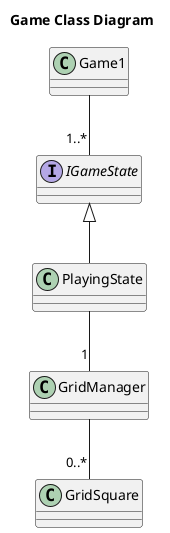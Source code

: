 @startuml

title Game Class Diagram

class Game1

interface IGameState
class PlayingState
class GridManager
class GridSquare

Game1 -- "1..*" IGameState

IGameState <|-- PlayingState
PlayingState -- "1" GridManager
GridManager -- "0..*" GridSquare

@enduml
